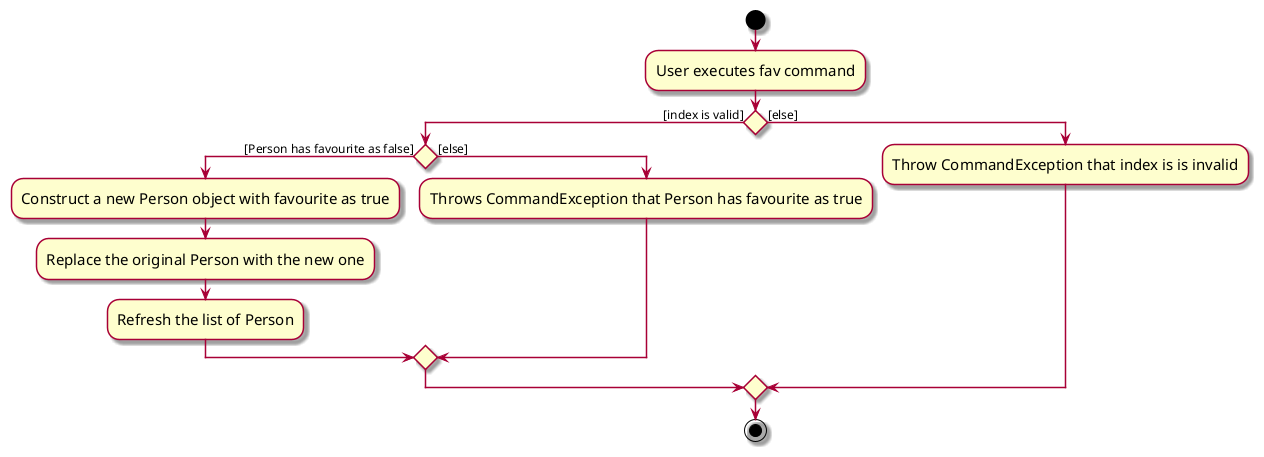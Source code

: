@startuml
skin rose
skinparam ActivityFontSize 15
skinparam ArrowFontSize 12
start
:User executes fav command;

'Since the beta syntax does not support placing the condition outside the
'diamond we place it as the true branch instead.

if () then ([index is valid])
    if () then ([Person has favourite as false])
        :Construct a new Person object with favourite as true;
        :Replace the original Person with the new one;
        :Refresh the list of Person;
    else ([else])
        :Throws CommandException that Person has favourite as true;
    endif
else ([else])
    :Throw CommandException that index is is invalid;
endif
stop
@enduml
